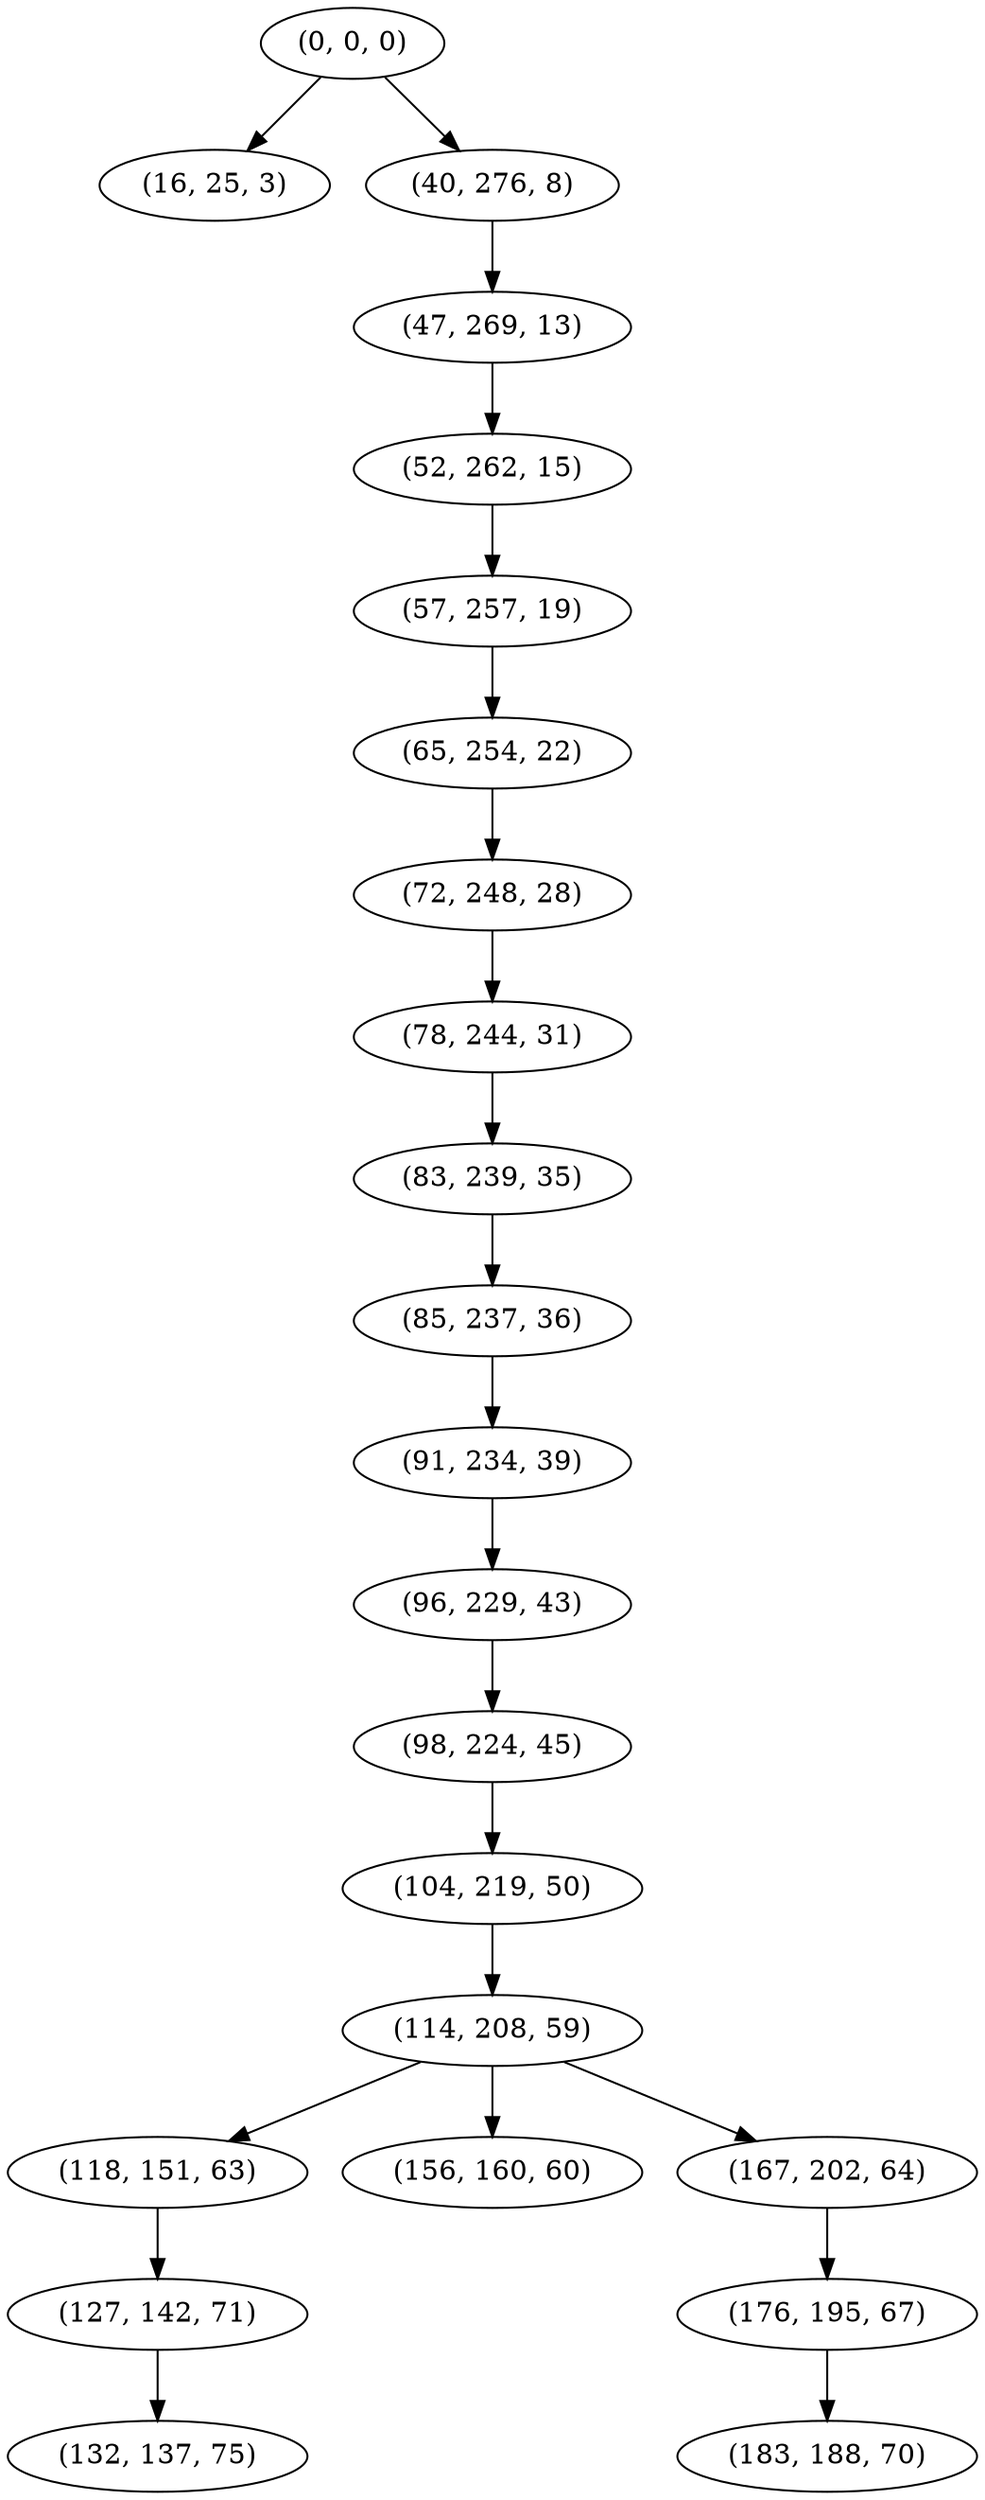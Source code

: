 digraph tree {
    "(0, 0, 0)";
    "(16, 25, 3)";
    "(40, 276, 8)";
    "(47, 269, 13)";
    "(52, 262, 15)";
    "(57, 257, 19)";
    "(65, 254, 22)";
    "(72, 248, 28)";
    "(78, 244, 31)";
    "(83, 239, 35)";
    "(85, 237, 36)";
    "(91, 234, 39)";
    "(96, 229, 43)";
    "(98, 224, 45)";
    "(104, 219, 50)";
    "(114, 208, 59)";
    "(118, 151, 63)";
    "(127, 142, 71)";
    "(132, 137, 75)";
    "(156, 160, 60)";
    "(167, 202, 64)";
    "(176, 195, 67)";
    "(183, 188, 70)";
    "(0, 0, 0)" -> "(16, 25, 3)";
    "(0, 0, 0)" -> "(40, 276, 8)";
    "(40, 276, 8)" -> "(47, 269, 13)";
    "(47, 269, 13)" -> "(52, 262, 15)";
    "(52, 262, 15)" -> "(57, 257, 19)";
    "(57, 257, 19)" -> "(65, 254, 22)";
    "(65, 254, 22)" -> "(72, 248, 28)";
    "(72, 248, 28)" -> "(78, 244, 31)";
    "(78, 244, 31)" -> "(83, 239, 35)";
    "(83, 239, 35)" -> "(85, 237, 36)";
    "(85, 237, 36)" -> "(91, 234, 39)";
    "(91, 234, 39)" -> "(96, 229, 43)";
    "(96, 229, 43)" -> "(98, 224, 45)";
    "(98, 224, 45)" -> "(104, 219, 50)";
    "(104, 219, 50)" -> "(114, 208, 59)";
    "(114, 208, 59)" -> "(118, 151, 63)";
    "(114, 208, 59)" -> "(156, 160, 60)";
    "(114, 208, 59)" -> "(167, 202, 64)";
    "(118, 151, 63)" -> "(127, 142, 71)";
    "(127, 142, 71)" -> "(132, 137, 75)";
    "(167, 202, 64)" -> "(176, 195, 67)";
    "(176, 195, 67)" -> "(183, 188, 70)";
}
